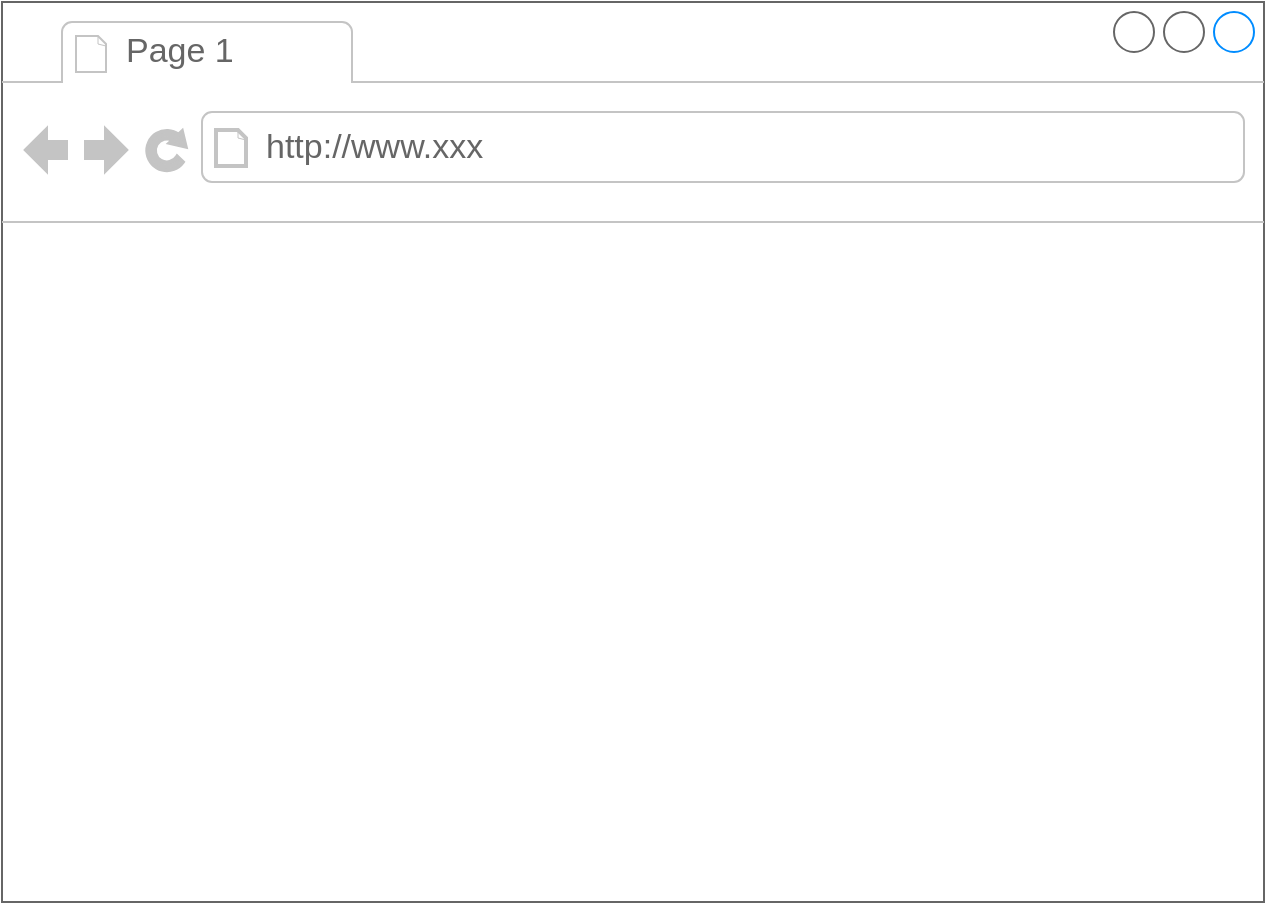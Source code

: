 <mxfile version="14.4.2" type="github">
  <diagram id="BIsKbhyatXel8_WN1CCF" name="Page-1">
    <mxGraphModel dx="1422" dy="772" grid="1" gridSize="10" guides="1" tooltips="1" connect="1" arrows="1" fold="1" page="1" pageScale="1" pageWidth="827" pageHeight="1169" math="0" shadow="0">
      <root>
        <mxCell id="0" />
        <mxCell id="1" parent="0" />
        <mxCell id="EurMPWX4C0CIGNX6tZvg-16" value="" style="strokeWidth=1;shadow=0;dashed=0;align=center;html=1;shape=mxgraph.mockup.containers.browserWindow;rSize=0;strokeColor=#666666;strokeColor2=#008cff;strokeColor3=#c4c4c4;mainText=,;recursiveResize=0;" parent="1" vertex="1">
          <mxGeometry x="98" y="800" width="631" height="450" as="geometry" />
        </mxCell>
        <mxCell id="EurMPWX4C0CIGNX6tZvg-17" value="Page 1" style="strokeWidth=1;shadow=0;dashed=0;align=center;html=1;shape=mxgraph.mockup.containers.anchor;fontSize=17;fontColor=#666666;align=left;" parent="EurMPWX4C0CIGNX6tZvg-16" vertex="1">
          <mxGeometry x="60" y="12" width="110" height="26" as="geometry" />
        </mxCell>
        <object label="http://www.xxx" id="EurMPWX4C0CIGNX6tZvg-18">
          <mxCell style="strokeWidth=1;shadow=0;dashed=0;align=center;html=1;shape=mxgraph.mockup.containers.anchor;rSize=0;fontSize=17;fontColor=#666666;align=left;" parent="EurMPWX4C0CIGNX6tZvg-16" vertex="1">
            <mxGeometry x="130" y="60" width="250" height="26" as="geometry" />
          </mxCell>
        </object>
      </root>
    </mxGraphModel>
  </diagram>
</mxfile>
